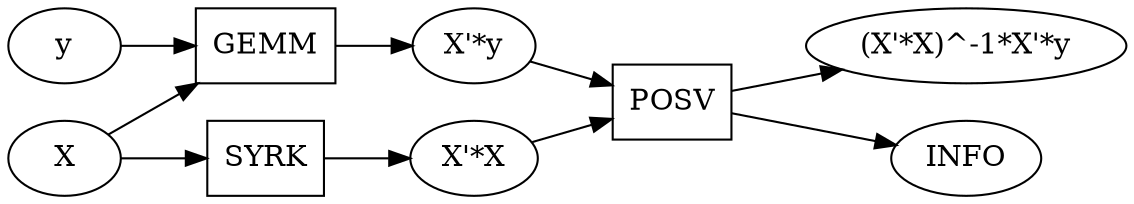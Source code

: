 digraph{
	rankdir=LR
	"[X'*X, X'*y] -> POSV -> [(X'*X)^-1*X'*y, INFO]" [shape=box, label=POSV]
	"[X, y] -> GEMM -> [X'*y]" [shape=box, label=GEMM]
	"[X] -> SYRK -> [X'*X]" [shape=box, label=SYRK]

	"X'*X" -> "[X'*X, X'*y] -> POSV -> [(X'*X)^-1*X'*y, INFO]"
	"X'*y" -> "[X'*X, X'*y] -> POSV -> [(X'*X)^-1*X'*y, INFO]"
	"[X'*X, X'*y] -> POSV -> [(X'*X)^-1*X'*y, INFO]" -> "(X'*X)^-1*X'*y"
	"[X'*X, X'*y] -> POSV -> [(X'*X)^-1*X'*y, INFO]" -> "INFO"
	"X" -> "[X, y] -> GEMM -> [X'*y]"
	"y" -> "[X, y] -> GEMM -> [X'*y]"
	"[X, y] -> GEMM -> [X'*y]" -> "X'*y"
	"X" -> "[X] -> SYRK -> [X'*X]"
	"[X] -> SYRK -> [X'*X]" -> "X'*X"
}
